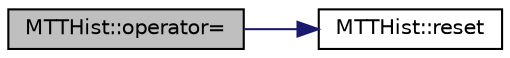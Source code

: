 digraph "MTTHist::operator="
{
 // LATEX_PDF_SIZE
  edge [fontname="Helvetica",fontsize="10",labelfontname="Helvetica",labelfontsize="10"];
  node [fontname="Helvetica",fontsize="10",shape=record];
  rankdir="LR";
  Node1 [label="MTTHist::operator=",height=0.2,width=0.4,color="black", fillcolor="grey75", style="filled", fontcolor="black",tooltip=" "];
  Node1 -> Node2 [color="midnightblue",fontsize="10",style="solid",fontname="Helvetica"];
  Node2 [label="MTTHist::reset",height=0.2,width=0.4,color="black", fillcolor="white", style="filled",URL="$class_m_t_t_hist.html#af6d6e6000e1e29579417a2a36732a435",tooltip=" "];
}
